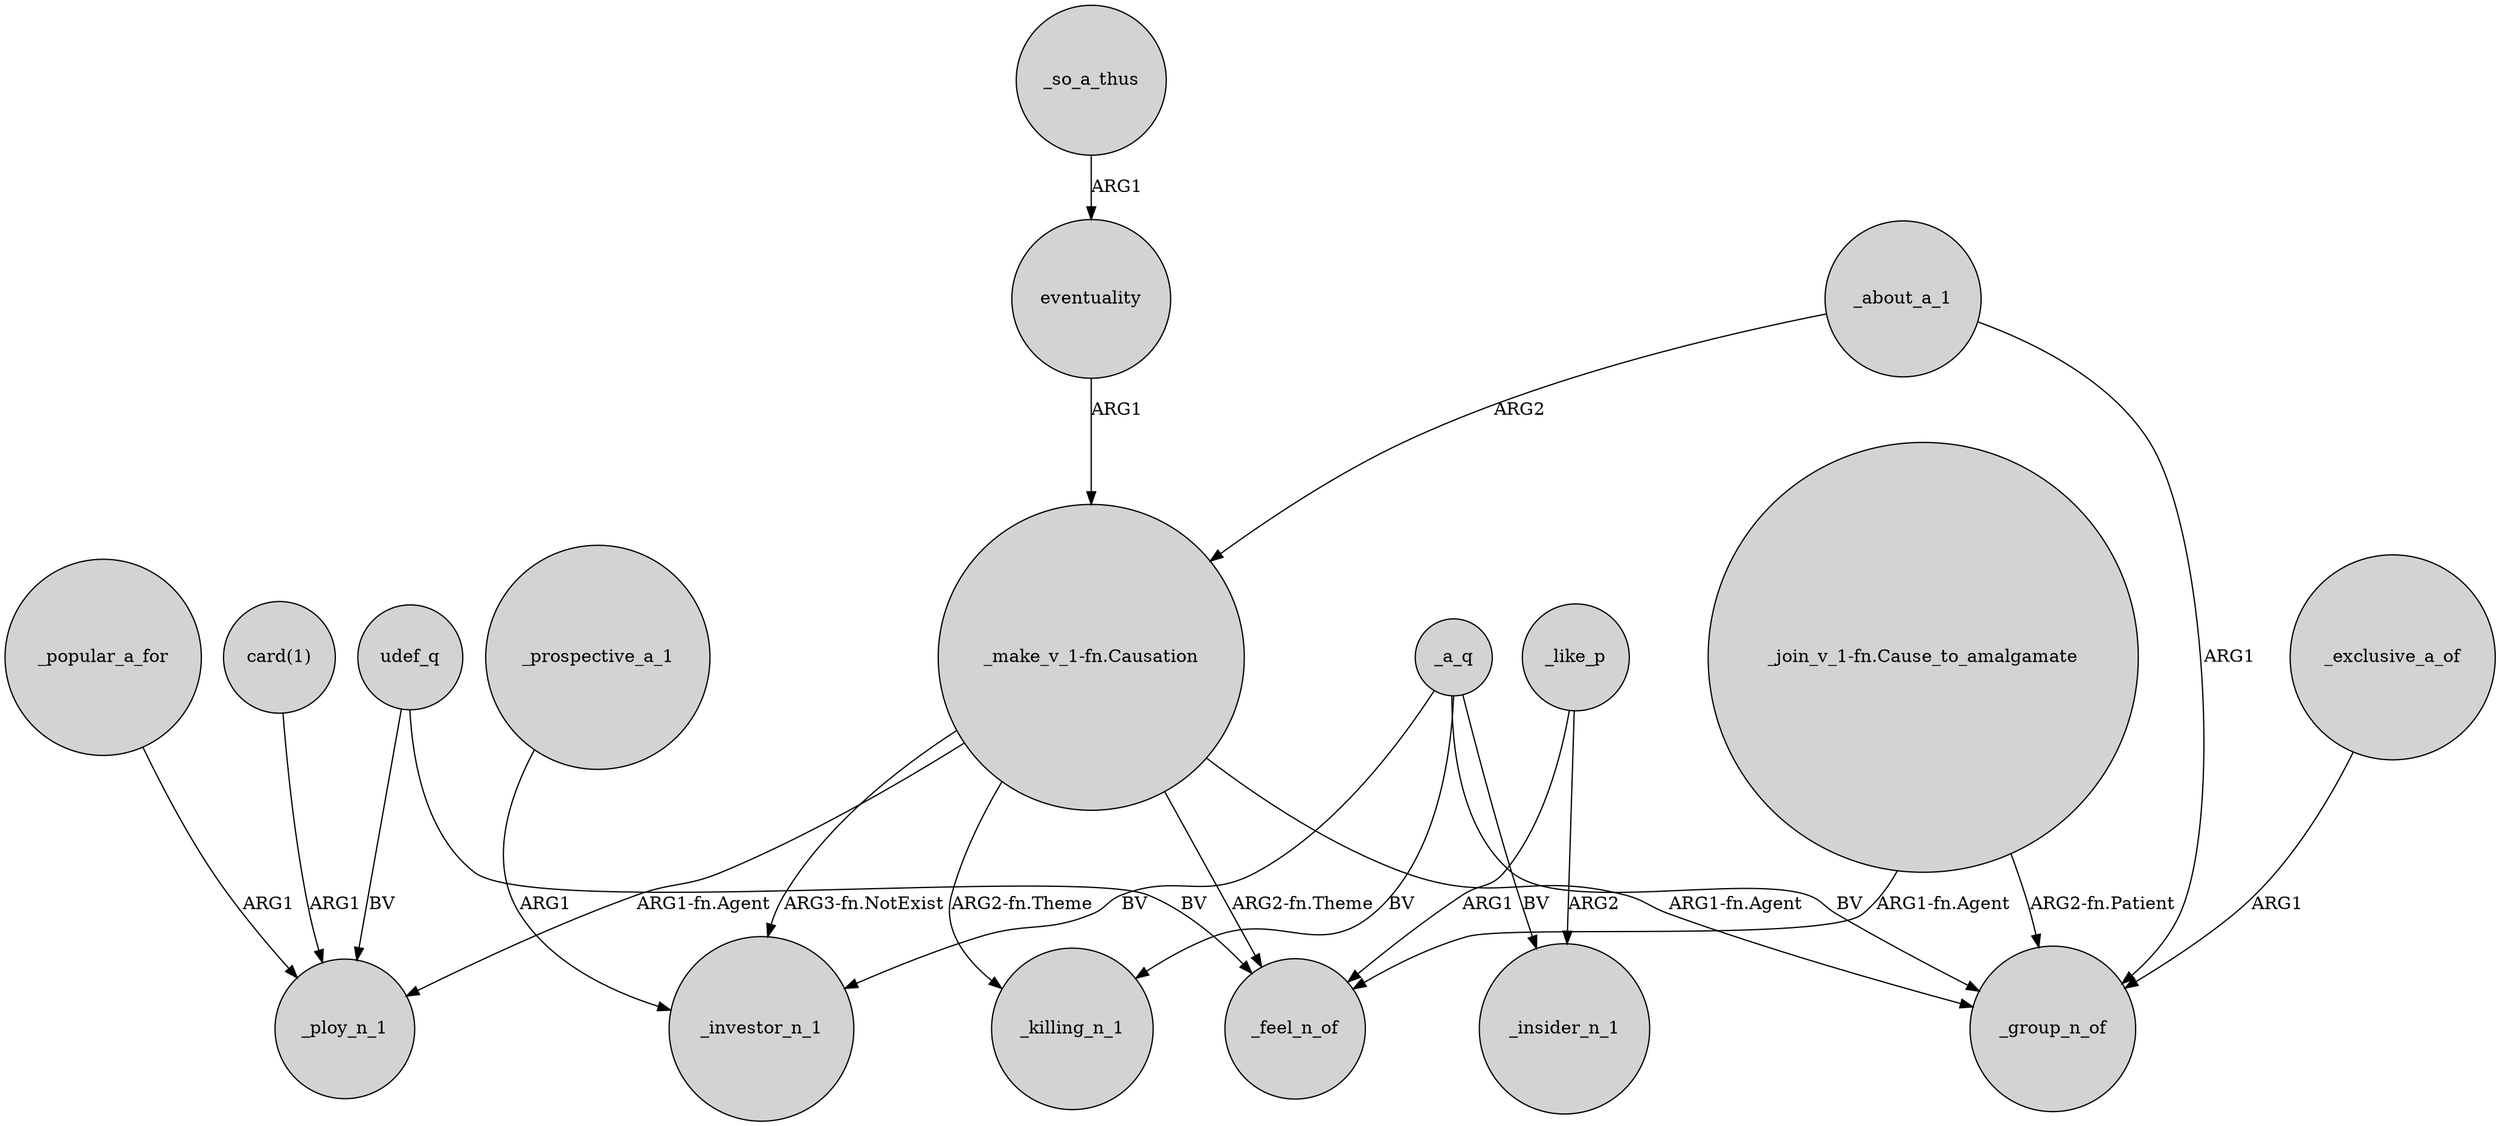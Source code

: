 digraph {
	node [shape=circle style=filled]
	_prospective_a_1 -> _investor_n_1 [label=ARG1]
	_so_a_thus -> eventuality [label=ARG1]
	udef_q -> _ploy_n_1 [label=BV]
	"_make_v_1-fn.Causation" -> _feel_n_of [label="ARG2-fn.Theme"]
	"_make_v_1-fn.Causation" -> _ploy_n_1 [label="ARG1-fn.Agent"]
	"_make_v_1-fn.Causation" -> _group_n_of [label="ARG1-fn.Agent"]
	_like_p -> _insider_n_1 [label=ARG2]
	_popular_a_for -> _ploy_n_1 [label=ARG1]
	"_make_v_1-fn.Causation" -> _killing_n_1 [label="ARG2-fn.Theme"]
	udef_q -> _feel_n_of [label=BV]
	_a_q -> _insider_n_1 [label=BV]
	_about_a_1 -> _group_n_of [label=ARG1]
	_a_q -> _killing_n_1 [label=BV]
	"_make_v_1-fn.Causation" -> _investor_n_1 [label="ARG3-fn.NotExist"]
	_exclusive_a_of -> _group_n_of [label=ARG1]
	_a_q -> _group_n_of [label=BV]
	_like_p -> _feel_n_of [label=ARG1]
	_a_q -> _investor_n_1 [label=BV]
	"_join_v_1-fn.Cause_to_amalgamate" -> _feel_n_of [label="ARG1-fn.Agent"]
	_about_a_1 -> "_make_v_1-fn.Causation" [label=ARG2]
	"card(1)" -> _ploy_n_1 [label=ARG1]
	eventuality -> "_make_v_1-fn.Causation" [label=ARG1]
	"_join_v_1-fn.Cause_to_amalgamate" -> _group_n_of [label="ARG2-fn.Patient"]
}
